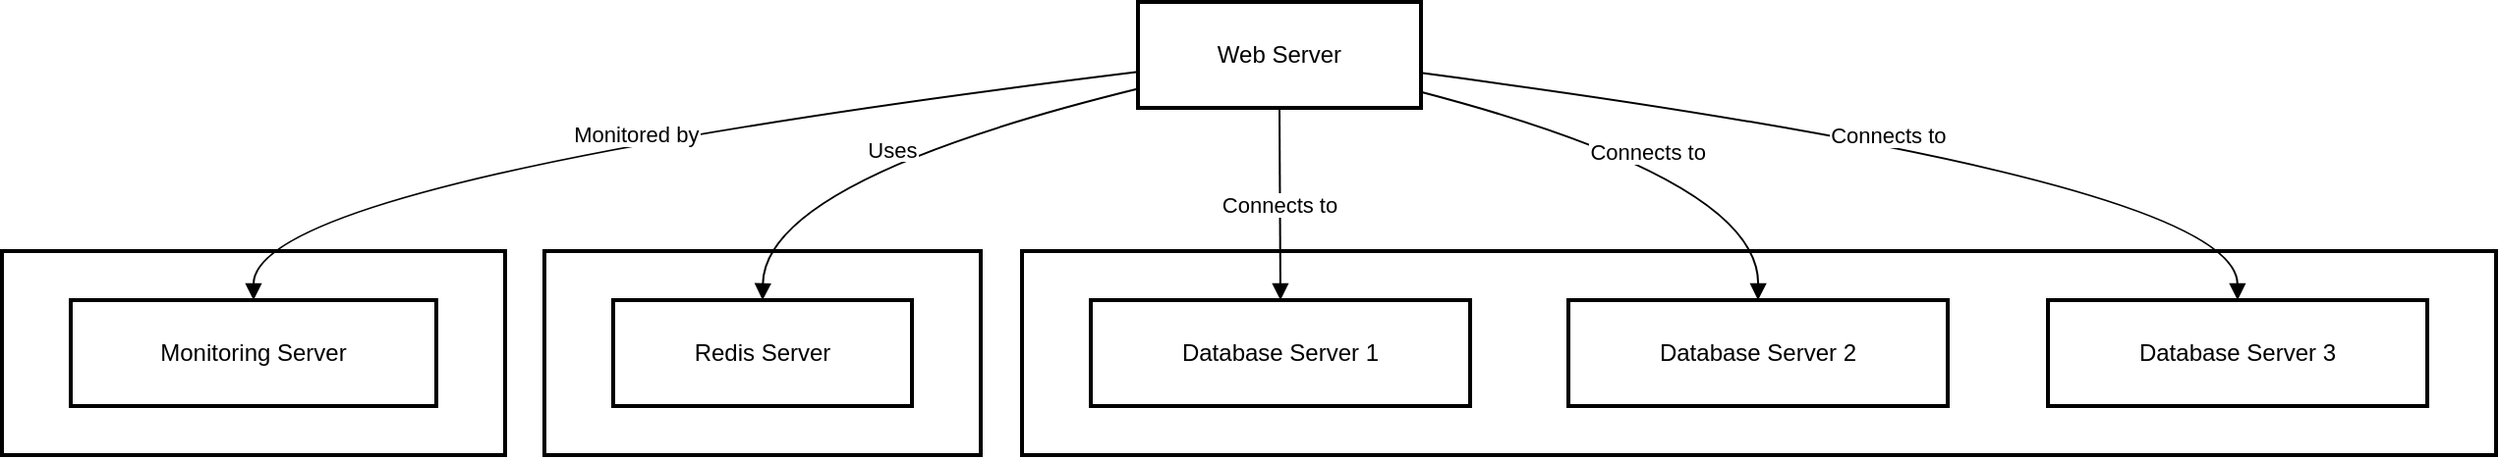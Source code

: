 <mxfile version="26.2.13">
  <diagram name="Page-1" id="Qz0JGkKwHEabn38sA44r">
    <mxGraphModel>
      <root>
        <mxCell id="0" />
        <mxCell id="1" parent="0" />
        <mxCell id="2" value="Monitoring" style="whiteSpace=wrap;strokeWidth=2;" vertex="1" parent="1">
          <mxGeometry x="8" y="135" width="256" height="104" as="geometry" />
        </mxCell>
        <mxCell id="3" value="Redis" style="whiteSpace=wrap;strokeWidth=2;" vertex="1" parent="1">
          <mxGeometry x="284" y="135" width="222" height="104" as="geometry" />
        </mxCell>
        <mxCell id="4" value="Database Cluster" style="whiteSpace=wrap;strokeWidth=2;" vertex="1" parent="1">
          <mxGeometry x="527" y="135" width="750" height="104" as="geometry" />
        </mxCell>
        <mxCell id="5" value="Web Server" style="whiteSpace=wrap;strokeWidth=2;" vertex="1" parent="1">
          <mxGeometry x="586" y="8" width="144" height="54" as="geometry" />
        </mxCell>
        <mxCell id="6" value="Database Server 1" style="whiteSpace=wrap;strokeWidth=2;" vertex="1" parent="1">
          <mxGeometry x="562" y="160" width="193" height="54" as="geometry" />
        </mxCell>
        <mxCell id="7" value="Database Server 2" style="whiteSpace=wrap;strokeWidth=2;" vertex="1" parent="1">
          <mxGeometry x="805" y="160" width="193" height="54" as="geometry" />
        </mxCell>
        <mxCell id="8" value="Database Server 3" style="whiteSpace=wrap;strokeWidth=2;" vertex="1" parent="1">
          <mxGeometry x="1049" y="160" width="193" height="54" as="geometry" />
        </mxCell>
        <mxCell id="9" value="Redis Server" style="whiteSpace=wrap;strokeWidth=2;" vertex="1" parent="1">
          <mxGeometry x="319" y="160" width="152" height="54" as="geometry" />
        </mxCell>
        <mxCell id="10" value="Monitoring Server" style="whiteSpace=wrap;strokeWidth=2;" vertex="1" parent="1">
          <mxGeometry x="43" y="160" width="186" height="54" as="geometry" />
        </mxCell>
        <mxCell id="11" value="Connects to" style="curved=1;startArrow=none;endArrow=block;exitX=0.5;exitY=1;entryX=0.5;entryY=0;" edge="1" parent="1" source="5" target="6">
          <mxGeometry relative="1" as="geometry">
            <Array as="points" />
          </mxGeometry>
        </mxCell>
        <mxCell id="12" value="Connects to" style="curved=1;startArrow=none;endArrow=block;exitX=1;exitY=0.85;entryX=0.5;entryY=0;" edge="1" parent="1" source="5" target="7">
          <mxGeometry relative="1" as="geometry">
            <Array as="points">
              <mxPoint x="902" y="99" />
            </Array>
          </mxGeometry>
        </mxCell>
        <mxCell id="13" value="Connects to" style="curved=1;startArrow=none;endArrow=block;exitX=1;exitY=0.67;entryX=0.5;entryY=0;" edge="1" parent="1" source="5" target="8">
          <mxGeometry relative="1" as="geometry">
            <Array as="points">
              <mxPoint x="1145" y="99" />
            </Array>
          </mxGeometry>
        </mxCell>
        <mxCell id="14" value="Uses" style="curved=1;startArrow=none;endArrow=block;exitX=0;exitY=0.82;entryX=0.5;entryY=0;" edge="1" parent="1" source="5" target="9">
          <mxGeometry relative="1" as="geometry">
            <Array as="points">
              <mxPoint x="396" y="99" />
            </Array>
          </mxGeometry>
        </mxCell>
        <mxCell id="15" value="Monitored by" style="curved=1;startArrow=none;endArrow=block;exitX=0;exitY=0.66;entryX=0.5;entryY=0;" edge="1" parent="1" source="5" target="10">
          <mxGeometry relative="1" as="geometry">
            <Array as="points">
              <mxPoint x="136" y="99" />
            </Array>
          </mxGeometry>
        </mxCell>
      </root>
    </mxGraphModel>
  </diagram>
</mxfile>
